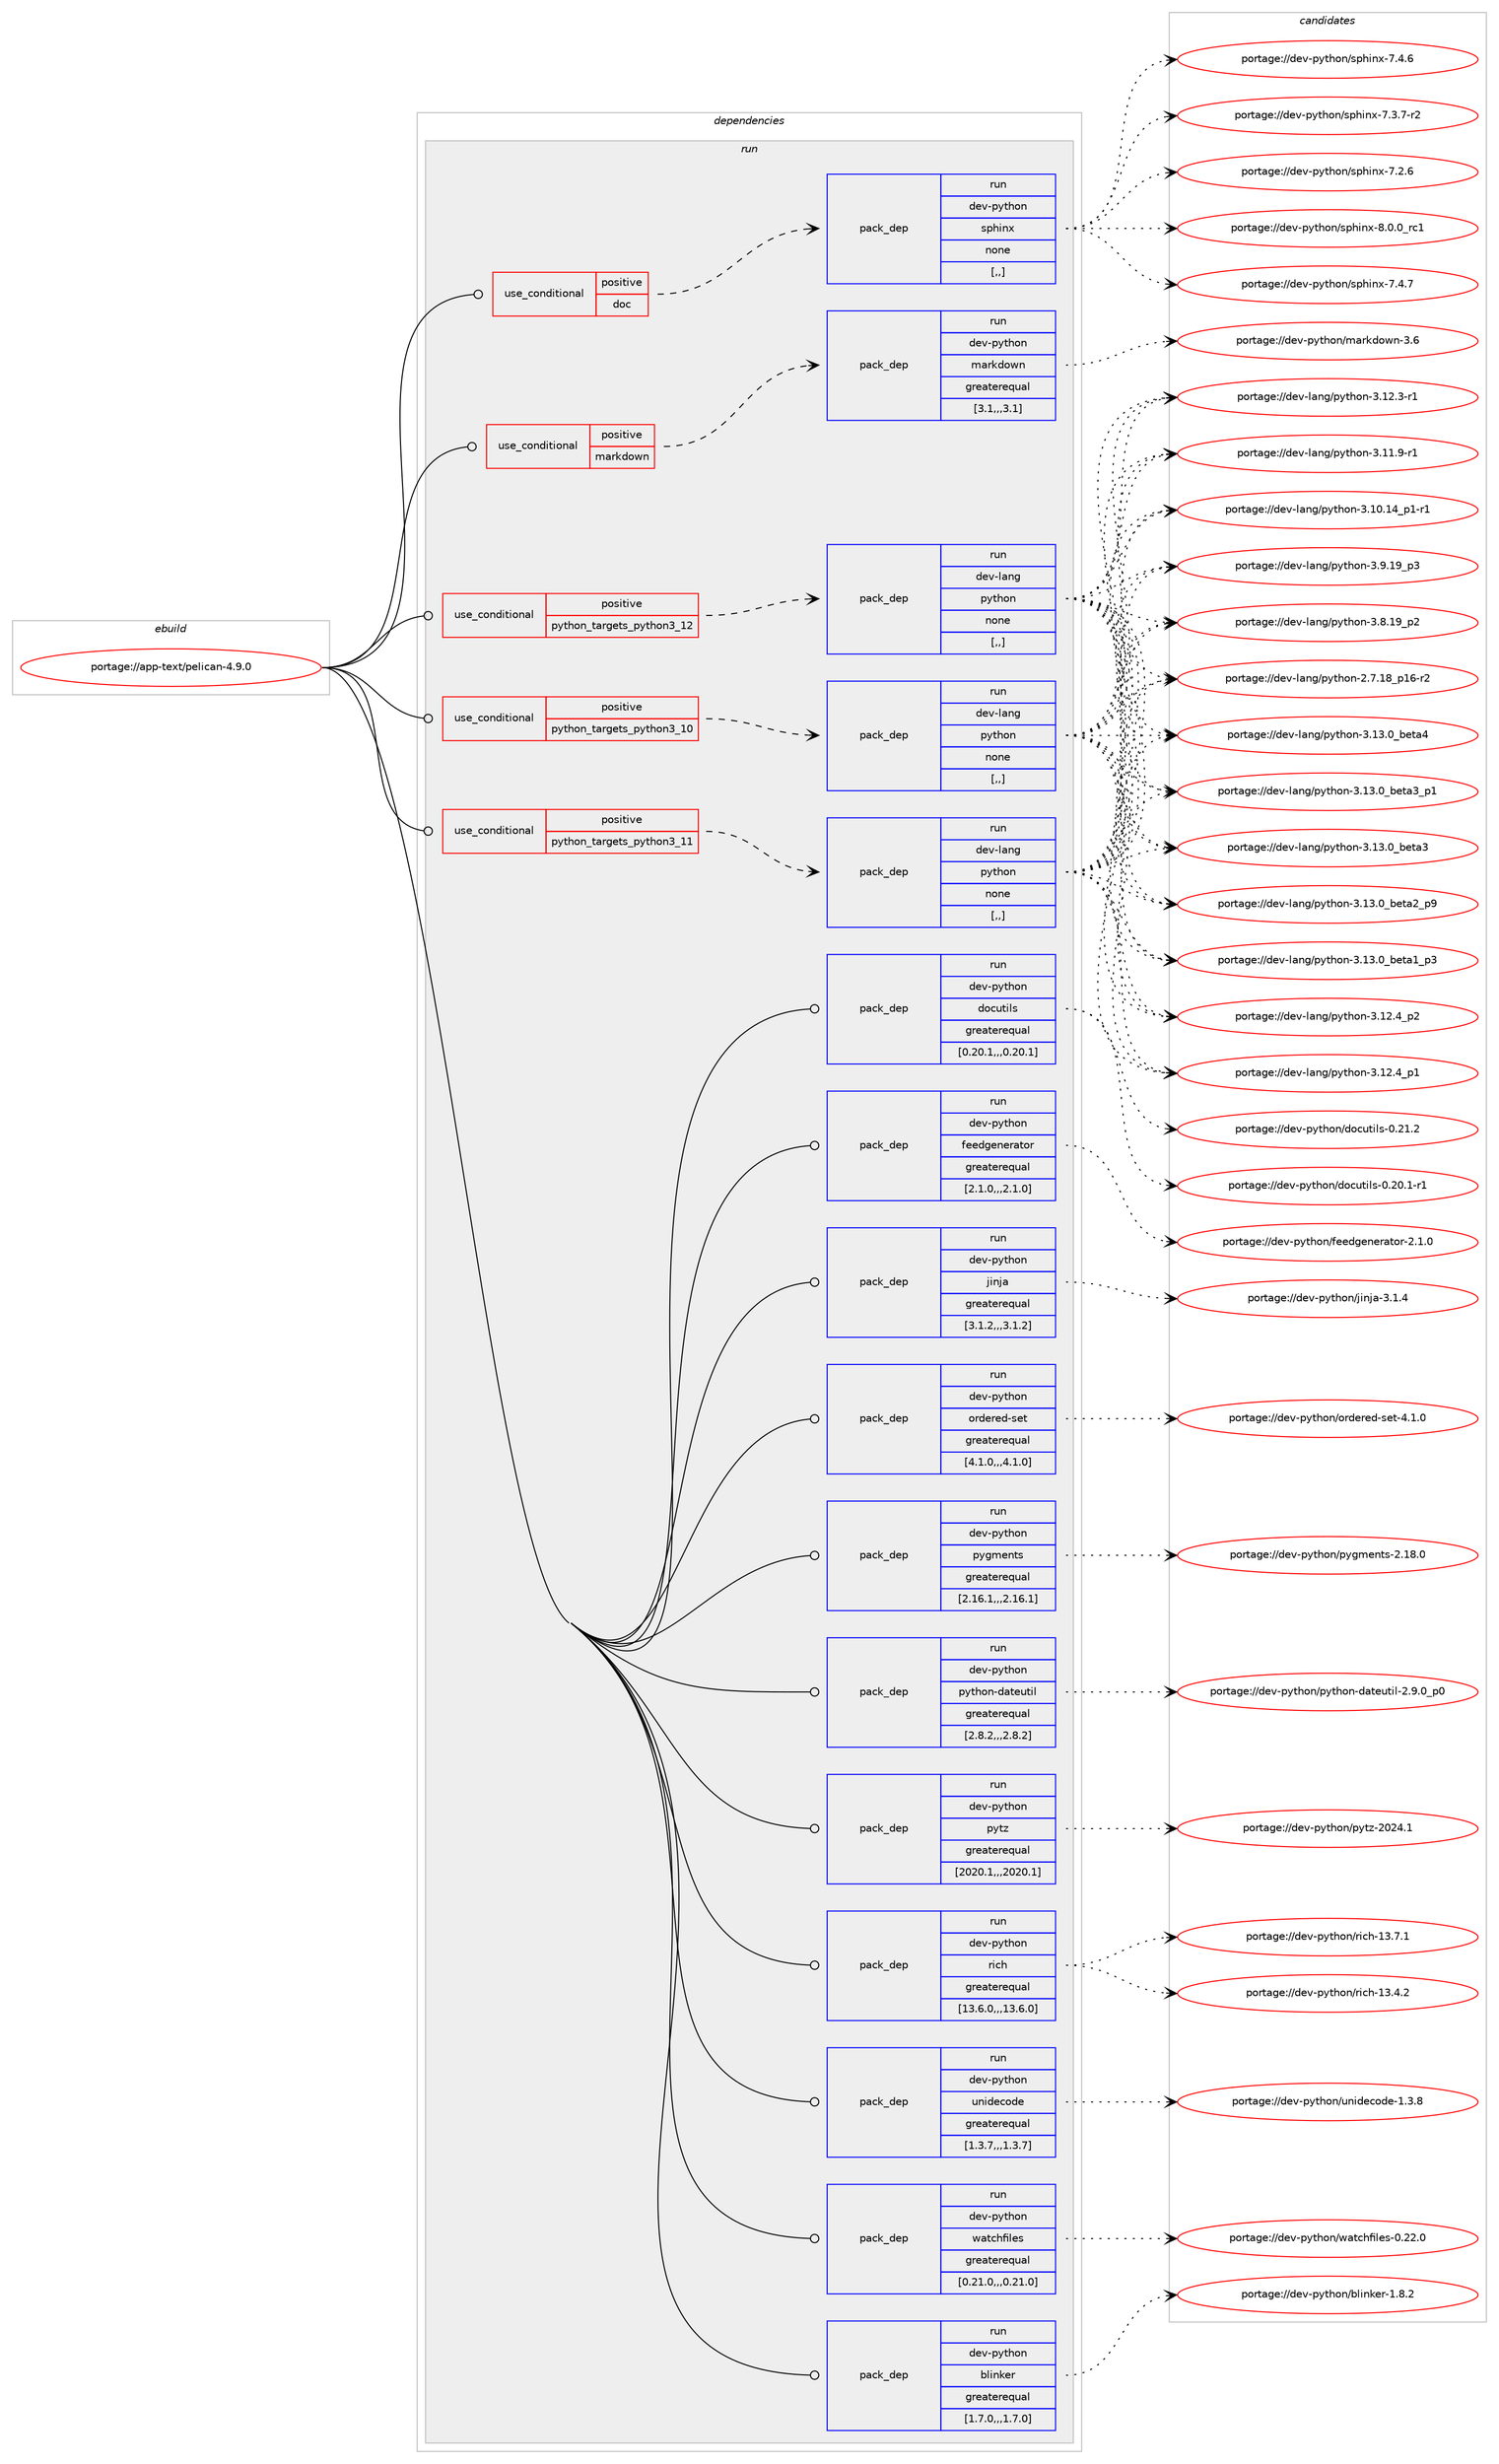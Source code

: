 digraph prolog {

# *************
# Graph options
# *************

newrank=true;
concentrate=true;
compound=true;
graph [rankdir=LR,fontname=Helvetica,fontsize=10,ranksep=1.5];#, ranksep=2.5, nodesep=0.2];
edge  [arrowhead=vee];
node  [fontname=Helvetica,fontsize=10];

# **********
# The ebuild
# **********

subgraph cluster_leftcol {
color=gray;
label=<<i>ebuild</i>>;
id [label="portage://app-text/pelican-4.9.0", color=red, width=4, href="../app-text/pelican-4.9.0.svg"];
}

# ****************
# The dependencies
# ****************

subgraph cluster_midcol {
color=gray;
label=<<i>dependencies</i>>;
subgraph cluster_compile {
fillcolor="#eeeeee";
style=filled;
label=<<i>compile</i>>;
}
subgraph cluster_compileandrun {
fillcolor="#eeeeee";
style=filled;
label=<<i>compile and run</i>>;
}
subgraph cluster_run {
fillcolor="#eeeeee";
style=filled;
label=<<i>run</i>>;
subgraph cond15585 {
dependency58398 [label=<<TABLE BORDER="0" CELLBORDER="1" CELLSPACING="0" CELLPADDING="4"><TR><TD ROWSPAN="3" CELLPADDING="10">use_conditional</TD></TR><TR><TD>positive</TD></TR><TR><TD>doc</TD></TR></TABLE>>, shape=none, color=red];
subgraph pack42302 {
dependency58399 [label=<<TABLE BORDER="0" CELLBORDER="1" CELLSPACING="0" CELLPADDING="4" WIDTH="220"><TR><TD ROWSPAN="6" CELLPADDING="30">pack_dep</TD></TR><TR><TD WIDTH="110">run</TD></TR><TR><TD>dev-python</TD></TR><TR><TD>sphinx</TD></TR><TR><TD>none</TD></TR><TR><TD>[,,]</TD></TR></TABLE>>, shape=none, color=blue];
}
dependency58398:e -> dependency58399:w [weight=20,style="dashed",arrowhead="vee"];
}
id:e -> dependency58398:w [weight=20,style="solid",arrowhead="odot"];
subgraph cond15586 {
dependency58400 [label=<<TABLE BORDER="0" CELLBORDER="1" CELLSPACING="0" CELLPADDING="4"><TR><TD ROWSPAN="3" CELLPADDING="10">use_conditional</TD></TR><TR><TD>positive</TD></TR><TR><TD>markdown</TD></TR></TABLE>>, shape=none, color=red];
subgraph pack42303 {
dependency58401 [label=<<TABLE BORDER="0" CELLBORDER="1" CELLSPACING="0" CELLPADDING="4" WIDTH="220"><TR><TD ROWSPAN="6" CELLPADDING="30">pack_dep</TD></TR><TR><TD WIDTH="110">run</TD></TR><TR><TD>dev-python</TD></TR><TR><TD>markdown</TD></TR><TR><TD>greaterequal</TD></TR><TR><TD>[3.1,,,3.1]</TD></TR></TABLE>>, shape=none, color=blue];
}
dependency58400:e -> dependency58401:w [weight=20,style="dashed",arrowhead="vee"];
}
id:e -> dependency58400:w [weight=20,style="solid",arrowhead="odot"];
subgraph cond15587 {
dependency58402 [label=<<TABLE BORDER="0" CELLBORDER="1" CELLSPACING="0" CELLPADDING="4"><TR><TD ROWSPAN="3" CELLPADDING="10">use_conditional</TD></TR><TR><TD>positive</TD></TR><TR><TD>python_targets_python3_10</TD></TR></TABLE>>, shape=none, color=red];
subgraph pack42304 {
dependency58403 [label=<<TABLE BORDER="0" CELLBORDER="1" CELLSPACING="0" CELLPADDING="4" WIDTH="220"><TR><TD ROWSPAN="6" CELLPADDING="30">pack_dep</TD></TR><TR><TD WIDTH="110">run</TD></TR><TR><TD>dev-lang</TD></TR><TR><TD>python</TD></TR><TR><TD>none</TD></TR><TR><TD>[,,]</TD></TR></TABLE>>, shape=none, color=blue];
}
dependency58402:e -> dependency58403:w [weight=20,style="dashed",arrowhead="vee"];
}
id:e -> dependency58402:w [weight=20,style="solid",arrowhead="odot"];
subgraph cond15588 {
dependency58404 [label=<<TABLE BORDER="0" CELLBORDER="1" CELLSPACING="0" CELLPADDING="4"><TR><TD ROWSPAN="3" CELLPADDING="10">use_conditional</TD></TR><TR><TD>positive</TD></TR><TR><TD>python_targets_python3_11</TD></TR></TABLE>>, shape=none, color=red];
subgraph pack42305 {
dependency58405 [label=<<TABLE BORDER="0" CELLBORDER="1" CELLSPACING="0" CELLPADDING="4" WIDTH="220"><TR><TD ROWSPAN="6" CELLPADDING="30">pack_dep</TD></TR><TR><TD WIDTH="110">run</TD></TR><TR><TD>dev-lang</TD></TR><TR><TD>python</TD></TR><TR><TD>none</TD></TR><TR><TD>[,,]</TD></TR></TABLE>>, shape=none, color=blue];
}
dependency58404:e -> dependency58405:w [weight=20,style="dashed",arrowhead="vee"];
}
id:e -> dependency58404:w [weight=20,style="solid",arrowhead="odot"];
subgraph cond15589 {
dependency58406 [label=<<TABLE BORDER="0" CELLBORDER="1" CELLSPACING="0" CELLPADDING="4"><TR><TD ROWSPAN="3" CELLPADDING="10">use_conditional</TD></TR><TR><TD>positive</TD></TR><TR><TD>python_targets_python3_12</TD></TR></TABLE>>, shape=none, color=red];
subgraph pack42306 {
dependency58407 [label=<<TABLE BORDER="0" CELLBORDER="1" CELLSPACING="0" CELLPADDING="4" WIDTH="220"><TR><TD ROWSPAN="6" CELLPADDING="30">pack_dep</TD></TR><TR><TD WIDTH="110">run</TD></TR><TR><TD>dev-lang</TD></TR><TR><TD>python</TD></TR><TR><TD>none</TD></TR><TR><TD>[,,]</TD></TR></TABLE>>, shape=none, color=blue];
}
dependency58406:e -> dependency58407:w [weight=20,style="dashed",arrowhead="vee"];
}
id:e -> dependency58406:w [weight=20,style="solid",arrowhead="odot"];
subgraph pack42307 {
dependency58408 [label=<<TABLE BORDER="0" CELLBORDER="1" CELLSPACING="0" CELLPADDING="4" WIDTH="220"><TR><TD ROWSPAN="6" CELLPADDING="30">pack_dep</TD></TR><TR><TD WIDTH="110">run</TD></TR><TR><TD>dev-python</TD></TR><TR><TD>blinker</TD></TR><TR><TD>greaterequal</TD></TR><TR><TD>[1.7.0,,,1.7.0]</TD></TR></TABLE>>, shape=none, color=blue];
}
id:e -> dependency58408:w [weight=20,style="solid",arrowhead="odot"];
subgraph pack42308 {
dependency58409 [label=<<TABLE BORDER="0" CELLBORDER="1" CELLSPACING="0" CELLPADDING="4" WIDTH="220"><TR><TD ROWSPAN="6" CELLPADDING="30">pack_dep</TD></TR><TR><TD WIDTH="110">run</TD></TR><TR><TD>dev-python</TD></TR><TR><TD>docutils</TD></TR><TR><TD>greaterequal</TD></TR><TR><TD>[0.20.1,,,0.20.1]</TD></TR></TABLE>>, shape=none, color=blue];
}
id:e -> dependency58409:w [weight=20,style="solid",arrowhead="odot"];
subgraph pack42309 {
dependency58410 [label=<<TABLE BORDER="0" CELLBORDER="1" CELLSPACING="0" CELLPADDING="4" WIDTH="220"><TR><TD ROWSPAN="6" CELLPADDING="30">pack_dep</TD></TR><TR><TD WIDTH="110">run</TD></TR><TR><TD>dev-python</TD></TR><TR><TD>feedgenerator</TD></TR><TR><TD>greaterequal</TD></TR><TR><TD>[2.1.0,,,2.1.0]</TD></TR></TABLE>>, shape=none, color=blue];
}
id:e -> dependency58410:w [weight=20,style="solid",arrowhead="odot"];
subgraph pack42310 {
dependency58411 [label=<<TABLE BORDER="0" CELLBORDER="1" CELLSPACING="0" CELLPADDING="4" WIDTH="220"><TR><TD ROWSPAN="6" CELLPADDING="30">pack_dep</TD></TR><TR><TD WIDTH="110">run</TD></TR><TR><TD>dev-python</TD></TR><TR><TD>jinja</TD></TR><TR><TD>greaterequal</TD></TR><TR><TD>[3.1.2,,,3.1.2]</TD></TR></TABLE>>, shape=none, color=blue];
}
id:e -> dependency58411:w [weight=20,style="solid",arrowhead="odot"];
subgraph pack42311 {
dependency58412 [label=<<TABLE BORDER="0" CELLBORDER="1" CELLSPACING="0" CELLPADDING="4" WIDTH="220"><TR><TD ROWSPAN="6" CELLPADDING="30">pack_dep</TD></TR><TR><TD WIDTH="110">run</TD></TR><TR><TD>dev-python</TD></TR><TR><TD>ordered-set</TD></TR><TR><TD>greaterequal</TD></TR><TR><TD>[4.1.0,,,4.1.0]</TD></TR></TABLE>>, shape=none, color=blue];
}
id:e -> dependency58412:w [weight=20,style="solid",arrowhead="odot"];
subgraph pack42312 {
dependency58413 [label=<<TABLE BORDER="0" CELLBORDER="1" CELLSPACING="0" CELLPADDING="4" WIDTH="220"><TR><TD ROWSPAN="6" CELLPADDING="30">pack_dep</TD></TR><TR><TD WIDTH="110">run</TD></TR><TR><TD>dev-python</TD></TR><TR><TD>pygments</TD></TR><TR><TD>greaterequal</TD></TR><TR><TD>[2.16.1,,,2.16.1]</TD></TR></TABLE>>, shape=none, color=blue];
}
id:e -> dependency58413:w [weight=20,style="solid",arrowhead="odot"];
subgraph pack42313 {
dependency58414 [label=<<TABLE BORDER="0" CELLBORDER="1" CELLSPACING="0" CELLPADDING="4" WIDTH="220"><TR><TD ROWSPAN="6" CELLPADDING="30">pack_dep</TD></TR><TR><TD WIDTH="110">run</TD></TR><TR><TD>dev-python</TD></TR><TR><TD>python-dateutil</TD></TR><TR><TD>greaterequal</TD></TR><TR><TD>[2.8.2,,,2.8.2]</TD></TR></TABLE>>, shape=none, color=blue];
}
id:e -> dependency58414:w [weight=20,style="solid",arrowhead="odot"];
subgraph pack42314 {
dependency58415 [label=<<TABLE BORDER="0" CELLBORDER="1" CELLSPACING="0" CELLPADDING="4" WIDTH="220"><TR><TD ROWSPAN="6" CELLPADDING="30">pack_dep</TD></TR><TR><TD WIDTH="110">run</TD></TR><TR><TD>dev-python</TD></TR><TR><TD>pytz</TD></TR><TR><TD>greaterequal</TD></TR><TR><TD>[2020.1,,,2020.1]</TD></TR></TABLE>>, shape=none, color=blue];
}
id:e -> dependency58415:w [weight=20,style="solid",arrowhead="odot"];
subgraph pack42315 {
dependency58416 [label=<<TABLE BORDER="0" CELLBORDER="1" CELLSPACING="0" CELLPADDING="4" WIDTH="220"><TR><TD ROWSPAN="6" CELLPADDING="30">pack_dep</TD></TR><TR><TD WIDTH="110">run</TD></TR><TR><TD>dev-python</TD></TR><TR><TD>rich</TD></TR><TR><TD>greaterequal</TD></TR><TR><TD>[13.6.0,,,13.6.0]</TD></TR></TABLE>>, shape=none, color=blue];
}
id:e -> dependency58416:w [weight=20,style="solid",arrowhead="odot"];
subgraph pack42316 {
dependency58417 [label=<<TABLE BORDER="0" CELLBORDER="1" CELLSPACING="0" CELLPADDING="4" WIDTH="220"><TR><TD ROWSPAN="6" CELLPADDING="30">pack_dep</TD></TR><TR><TD WIDTH="110">run</TD></TR><TR><TD>dev-python</TD></TR><TR><TD>unidecode</TD></TR><TR><TD>greaterequal</TD></TR><TR><TD>[1.3.7,,,1.3.7]</TD></TR></TABLE>>, shape=none, color=blue];
}
id:e -> dependency58417:w [weight=20,style="solid",arrowhead="odot"];
subgraph pack42317 {
dependency58418 [label=<<TABLE BORDER="0" CELLBORDER="1" CELLSPACING="0" CELLPADDING="4" WIDTH="220"><TR><TD ROWSPAN="6" CELLPADDING="30">pack_dep</TD></TR><TR><TD WIDTH="110">run</TD></TR><TR><TD>dev-python</TD></TR><TR><TD>watchfiles</TD></TR><TR><TD>greaterequal</TD></TR><TR><TD>[0.21.0,,,0.21.0]</TD></TR></TABLE>>, shape=none, color=blue];
}
id:e -> dependency58418:w [weight=20,style="solid",arrowhead="odot"];
}
}

# **************
# The candidates
# **************

subgraph cluster_choices {
rank=same;
color=gray;
label=<<i>candidates</i>>;

subgraph choice42302 {
color=black;
nodesep=1;
choice1001011184511212111610411111047115112104105110120455646484648951149949 [label="portage://dev-python/sphinx-8.0.0_rc1", color=red, width=4,href="../dev-python/sphinx-8.0.0_rc1.svg"];
choice1001011184511212111610411111047115112104105110120455546524655 [label="portage://dev-python/sphinx-7.4.7", color=red, width=4,href="../dev-python/sphinx-7.4.7.svg"];
choice1001011184511212111610411111047115112104105110120455546524654 [label="portage://dev-python/sphinx-7.4.6", color=red, width=4,href="../dev-python/sphinx-7.4.6.svg"];
choice10010111845112121116104111110471151121041051101204555465146554511450 [label="portage://dev-python/sphinx-7.3.7-r2", color=red, width=4,href="../dev-python/sphinx-7.3.7-r2.svg"];
choice1001011184511212111610411111047115112104105110120455546504654 [label="portage://dev-python/sphinx-7.2.6", color=red, width=4,href="../dev-python/sphinx-7.2.6.svg"];
dependency58399:e -> choice1001011184511212111610411111047115112104105110120455646484648951149949:w [style=dotted,weight="100"];
dependency58399:e -> choice1001011184511212111610411111047115112104105110120455546524655:w [style=dotted,weight="100"];
dependency58399:e -> choice1001011184511212111610411111047115112104105110120455546524654:w [style=dotted,weight="100"];
dependency58399:e -> choice10010111845112121116104111110471151121041051101204555465146554511450:w [style=dotted,weight="100"];
dependency58399:e -> choice1001011184511212111610411111047115112104105110120455546504654:w [style=dotted,weight="100"];
}
subgraph choice42303 {
color=black;
nodesep=1;
choice10010111845112121116104111110471099711410710011111911045514654 [label="portage://dev-python/markdown-3.6", color=red, width=4,href="../dev-python/markdown-3.6.svg"];
dependency58401:e -> choice10010111845112121116104111110471099711410710011111911045514654:w [style=dotted,weight="100"];
}
subgraph choice42304 {
color=black;
nodesep=1;
choice1001011184510897110103471121211161041111104551464951464895981011169752 [label="portage://dev-lang/python-3.13.0_beta4", color=red, width=4,href="../dev-lang/python-3.13.0_beta4.svg"];
choice10010111845108971101034711212111610411111045514649514648959810111697519511249 [label="portage://dev-lang/python-3.13.0_beta3_p1", color=red, width=4,href="../dev-lang/python-3.13.0_beta3_p1.svg"];
choice1001011184510897110103471121211161041111104551464951464895981011169751 [label="portage://dev-lang/python-3.13.0_beta3", color=red, width=4,href="../dev-lang/python-3.13.0_beta3.svg"];
choice10010111845108971101034711212111610411111045514649514648959810111697509511257 [label="portage://dev-lang/python-3.13.0_beta2_p9", color=red, width=4,href="../dev-lang/python-3.13.0_beta2_p9.svg"];
choice10010111845108971101034711212111610411111045514649514648959810111697499511251 [label="portage://dev-lang/python-3.13.0_beta1_p3", color=red, width=4,href="../dev-lang/python-3.13.0_beta1_p3.svg"];
choice100101118451089711010347112121116104111110455146495046529511250 [label="portage://dev-lang/python-3.12.4_p2", color=red, width=4,href="../dev-lang/python-3.12.4_p2.svg"];
choice100101118451089711010347112121116104111110455146495046529511249 [label="portage://dev-lang/python-3.12.4_p1", color=red, width=4,href="../dev-lang/python-3.12.4_p1.svg"];
choice100101118451089711010347112121116104111110455146495046514511449 [label="portage://dev-lang/python-3.12.3-r1", color=red, width=4,href="../dev-lang/python-3.12.3-r1.svg"];
choice100101118451089711010347112121116104111110455146494946574511449 [label="portage://dev-lang/python-3.11.9-r1", color=red, width=4,href="../dev-lang/python-3.11.9-r1.svg"];
choice100101118451089711010347112121116104111110455146494846495295112494511449 [label="portage://dev-lang/python-3.10.14_p1-r1", color=red, width=4,href="../dev-lang/python-3.10.14_p1-r1.svg"];
choice100101118451089711010347112121116104111110455146574649579511251 [label="portage://dev-lang/python-3.9.19_p3", color=red, width=4,href="../dev-lang/python-3.9.19_p3.svg"];
choice100101118451089711010347112121116104111110455146564649579511250 [label="portage://dev-lang/python-3.8.19_p2", color=red, width=4,href="../dev-lang/python-3.8.19_p2.svg"];
choice100101118451089711010347112121116104111110455046554649569511249544511450 [label="portage://dev-lang/python-2.7.18_p16-r2", color=red, width=4,href="../dev-lang/python-2.7.18_p16-r2.svg"];
dependency58403:e -> choice1001011184510897110103471121211161041111104551464951464895981011169752:w [style=dotted,weight="100"];
dependency58403:e -> choice10010111845108971101034711212111610411111045514649514648959810111697519511249:w [style=dotted,weight="100"];
dependency58403:e -> choice1001011184510897110103471121211161041111104551464951464895981011169751:w [style=dotted,weight="100"];
dependency58403:e -> choice10010111845108971101034711212111610411111045514649514648959810111697509511257:w [style=dotted,weight="100"];
dependency58403:e -> choice10010111845108971101034711212111610411111045514649514648959810111697499511251:w [style=dotted,weight="100"];
dependency58403:e -> choice100101118451089711010347112121116104111110455146495046529511250:w [style=dotted,weight="100"];
dependency58403:e -> choice100101118451089711010347112121116104111110455146495046529511249:w [style=dotted,weight="100"];
dependency58403:e -> choice100101118451089711010347112121116104111110455146495046514511449:w [style=dotted,weight="100"];
dependency58403:e -> choice100101118451089711010347112121116104111110455146494946574511449:w [style=dotted,weight="100"];
dependency58403:e -> choice100101118451089711010347112121116104111110455146494846495295112494511449:w [style=dotted,weight="100"];
dependency58403:e -> choice100101118451089711010347112121116104111110455146574649579511251:w [style=dotted,weight="100"];
dependency58403:e -> choice100101118451089711010347112121116104111110455146564649579511250:w [style=dotted,weight="100"];
dependency58403:e -> choice100101118451089711010347112121116104111110455046554649569511249544511450:w [style=dotted,weight="100"];
}
subgraph choice42305 {
color=black;
nodesep=1;
choice1001011184510897110103471121211161041111104551464951464895981011169752 [label="portage://dev-lang/python-3.13.0_beta4", color=red, width=4,href="../dev-lang/python-3.13.0_beta4.svg"];
choice10010111845108971101034711212111610411111045514649514648959810111697519511249 [label="portage://dev-lang/python-3.13.0_beta3_p1", color=red, width=4,href="../dev-lang/python-3.13.0_beta3_p1.svg"];
choice1001011184510897110103471121211161041111104551464951464895981011169751 [label="portage://dev-lang/python-3.13.0_beta3", color=red, width=4,href="../dev-lang/python-3.13.0_beta3.svg"];
choice10010111845108971101034711212111610411111045514649514648959810111697509511257 [label="portage://dev-lang/python-3.13.0_beta2_p9", color=red, width=4,href="../dev-lang/python-3.13.0_beta2_p9.svg"];
choice10010111845108971101034711212111610411111045514649514648959810111697499511251 [label="portage://dev-lang/python-3.13.0_beta1_p3", color=red, width=4,href="../dev-lang/python-3.13.0_beta1_p3.svg"];
choice100101118451089711010347112121116104111110455146495046529511250 [label="portage://dev-lang/python-3.12.4_p2", color=red, width=4,href="../dev-lang/python-3.12.4_p2.svg"];
choice100101118451089711010347112121116104111110455146495046529511249 [label="portage://dev-lang/python-3.12.4_p1", color=red, width=4,href="../dev-lang/python-3.12.4_p1.svg"];
choice100101118451089711010347112121116104111110455146495046514511449 [label="portage://dev-lang/python-3.12.3-r1", color=red, width=4,href="../dev-lang/python-3.12.3-r1.svg"];
choice100101118451089711010347112121116104111110455146494946574511449 [label="portage://dev-lang/python-3.11.9-r1", color=red, width=4,href="../dev-lang/python-3.11.9-r1.svg"];
choice100101118451089711010347112121116104111110455146494846495295112494511449 [label="portage://dev-lang/python-3.10.14_p1-r1", color=red, width=4,href="../dev-lang/python-3.10.14_p1-r1.svg"];
choice100101118451089711010347112121116104111110455146574649579511251 [label="portage://dev-lang/python-3.9.19_p3", color=red, width=4,href="../dev-lang/python-3.9.19_p3.svg"];
choice100101118451089711010347112121116104111110455146564649579511250 [label="portage://dev-lang/python-3.8.19_p2", color=red, width=4,href="../dev-lang/python-3.8.19_p2.svg"];
choice100101118451089711010347112121116104111110455046554649569511249544511450 [label="portage://dev-lang/python-2.7.18_p16-r2", color=red, width=4,href="../dev-lang/python-2.7.18_p16-r2.svg"];
dependency58405:e -> choice1001011184510897110103471121211161041111104551464951464895981011169752:w [style=dotted,weight="100"];
dependency58405:e -> choice10010111845108971101034711212111610411111045514649514648959810111697519511249:w [style=dotted,weight="100"];
dependency58405:e -> choice1001011184510897110103471121211161041111104551464951464895981011169751:w [style=dotted,weight="100"];
dependency58405:e -> choice10010111845108971101034711212111610411111045514649514648959810111697509511257:w [style=dotted,weight="100"];
dependency58405:e -> choice10010111845108971101034711212111610411111045514649514648959810111697499511251:w [style=dotted,weight="100"];
dependency58405:e -> choice100101118451089711010347112121116104111110455146495046529511250:w [style=dotted,weight="100"];
dependency58405:e -> choice100101118451089711010347112121116104111110455146495046529511249:w [style=dotted,weight="100"];
dependency58405:e -> choice100101118451089711010347112121116104111110455146495046514511449:w [style=dotted,weight="100"];
dependency58405:e -> choice100101118451089711010347112121116104111110455146494946574511449:w [style=dotted,weight="100"];
dependency58405:e -> choice100101118451089711010347112121116104111110455146494846495295112494511449:w [style=dotted,weight="100"];
dependency58405:e -> choice100101118451089711010347112121116104111110455146574649579511251:w [style=dotted,weight="100"];
dependency58405:e -> choice100101118451089711010347112121116104111110455146564649579511250:w [style=dotted,weight="100"];
dependency58405:e -> choice100101118451089711010347112121116104111110455046554649569511249544511450:w [style=dotted,weight="100"];
}
subgraph choice42306 {
color=black;
nodesep=1;
choice1001011184510897110103471121211161041111104551464951464895981011169752 [label="portage://dev-lang/python-3.13.0_beta4", color=red, width=4,href="../dev-lang/python-3.13.0_beta4.svg"];
choice10010111845108971101034711212111610411111045514649514648959810111697519511249 [label="portage://dev-lang/python-3.13.0_beta3_p1", color=red, width=4,href="../dev-lang/python-3.13.0_beta3_p1.svg"];
choice1001011184510897110103471121211161041111104551464951464895981011169751 [label="portage://dev-lang/python-3.13.0_beta3", color=red, width=4,href="../dev-lang/python-3.13.0_beta3.svg"];
choice10010111845108971101034711212111610411111045514649514648959810111697509511257 [label="portage://dev-lang/python-3.13.0_beta2_p9", color=red, width=4,href="../dev-lang/python-3.13.0_beta2_p9.svg"];
choice10010111845108971101034711212111610411111045514649514648959810111697499511251 [label="portage://dev-lang/python-3.13.0_beta1_p3", color=red, width=4,href="../dev-lang/python-3.13.0_beta1_p3.svg"];
choice100101118451089711010347112121116104111110455146495046529511250 [label="portage://dev-lang/python-3.12.4_p2", color=red, width=4,href="../dev-lang/python-3.12.4_p2.svg"];
choice100101118451089711010347112121116104111110455146495046529511249 [label="portage://dev-lang/python-3.12.4_p1", color=red, width=4,href="../dev-lang/python-3.12.4_p1.svg"];
choice100101118451089711010347112121116104111110455146495046514511449 [label="portage://dev-lang/python-3.12.3-r1", color=red, width=4,href="../dev-lang/python-3.12.3-r1.svg"];
choice100101118451089711010347112121116104111110455146494946574511449 [label="portage://dev-lang/python-3.11.9-r1", color=red, width=4,href="../dev-lang/python-3.11.9-r1.svg"];
choice100101118451089711010347112121116104111110455146494846495295112494511449 [label="portage://dev-lang/python-3.10.14_p1-r1", color=red, width=4,href="../dev-lang/python-3.10.14_p1-r1.svg"];
choice100101118451089711010347112121116104111110455146574649579511251 [label="portage://dev-lang/python-3.9.19_p3", color=red, width=4,href="../dev-lang/python-3.9.19_p3.svg"];
choice100101118451089711010347112121116104111110455146564649579511250 [label="portage://dev-lang/python-3.8.19_p2", color=red, width=4,href="../dev-lang/python-3.8.19_p2.svg"];
choice100101118451089711010347112121116104111110455046554649569511249544511450 [label="portage://dev-lang/python-2.7.18_p16-r2", color=red, width=4,href="../dev-lang/python-2.7.18_p16-r2.svg"];
dependency58407:e -> choice1001011184510897110103471121211161041111104551464951464895981011169752:w [style=dotted,weight="100"];
dependency58407:e -> choice10010111845108971101034711212111610411111045514649514648959810111697519511249:w [style=dotted,weight="100"];
dependency58407:e -> choice1001011184510897110103471121211161041111104551464951464895981011169751:w [style=dotted,weight="100"];
dependency58407:e -> choice10010111845108971101034711212111610411111045514649514648959810111697509511257:w [style=dotted,weight="100"];
dependency58407:e -> choice10010111845108971101034711212111610411111045514649514648959810111697499511251:w [style=dotted,weight="100"];
dependency58407:e -> choice100101118451089711010347112121116104111110455146495046529511250:w [style=dotted,weight="100"];
dependency58407:e -> choice100101118451089711010347112121116104111110455146495046529511249:w [style=dotted,weight="100"];
dependency58407:e -> choice100101118451089711010347112121116104111110455146495046514511449:w [style=dotted,weight="100"];
dependency58407:e -> choice100101118451089711010347112121116104111110455146494946574511449:w [style=dotted,weight="100"];
dependency58407:e -> choice100101118451089711010347112121116104111110455146494846495295112494511449:w [style=dotted,weight="100"];
dependency58407:e -> choice100101118451089711010347112121116104111110455146574649579511251:w [style=dotted,weight="100"];
dependency58407:e -> choice100101118451089711010347112121116104111110455146564649579511250:w [style=dotted,weight="100"];
dependency58407:e -> choice100101118451089711010347112121116104111110455046554649569511249544511450:w [style=dotted,weight="100"];
}
subgraph choice42307 {
color=black;
nodesep=1;
choice100101118451121211161041111104798108105110107101114454946564650 [label="portage://dev-python/blinker-1.8.2", color=red, width=4,href="../dev-python/blinker-1.8.2.svg"];
dependency58408:e -> choice100101118451121211161041111104798108105110107101114454946564650:w [style=dotted,weight="100"];
}
subgraph choice42308 {
color=black;
nodesep=1;
choice10010111845112121116104111110471001119911711610510811545484650494650 [label="portage://dev-python/docutils-0.21.2", color=red, width=4,href="../dev-python/docutils-0.21.2.svg"];
choice100101118451121211161041111104710011199117116105108115454846504846494511449 [label="portage://dev-python/docutils-0.20.1-r1", color=red, width=4,href="../dev-python/docutils-0.20.1-r1.svg"];
dependency58409:e -> choice10010111845112121116104111110471001119911711610510811545484650494650:w [style=dotted,weight="100"];
dependency58409:e -> choice100101118451121211161041111104710011199117116105108115454846504846494511449:w [style=dotted,weight="100"];
}
subgraph choice42309 {
color=black;
nodesep=1;
choice100101118451121211161041111104710210110110010310111010111497116111114455046494648 [label="portage://dev-python/feedgenerator-2.1.0", color=red, width=4,href="../dev-python/feedgenerator-2.1.0.svg"];
dependency58410:e -> choice100101118451121211161041111104710210110110010310111010111497116111114455046494648:w [style=dotted,weight="100"];
}
subgraph choice42310 {
color=black;
nodesep=1;
choice100101118451121211161041111104710610511010697455146494652 [label="portage://dev-python/jinja-3.1.4", color=red, width=4,href="../dev-python/jinja-3.1.4.svg"];
dependency58411:e -> choice100101118451121211161041111104710610511010697455146494652:w [style=dotted,weight="100"];
}
subgraph choice42311 {
color=black;
nodesep=1;
choice100101118451121211161041111104711111410010111410110045115101116455246494648 [label="portage://dev-python/ordered-set-4.1.0", color=red, width=4,href="../dev-python/ordered-set-4.1.0.svg"];
dependency58412:e -> choice100101118451121211161041111104711111410010111410110045115101116455246494648:w [style=dotted,weight="100"];
}
subgraph choice42312 {
color=black;
nodesep=1;
choice100101118451121211161041111104711212110310910111011611545504649564648 [label="portage://dev-python/pygments-2.18.0", color=red, width=4,href="../dev-python/pygments-2.18.0.svg"];
dependency58413:e -> choice100101118451121211161041111104711212110310910111011611545504649564648:w [style=dotted,weight="100"];
}
subgraph choice42313 {
color=black;
nodesep=1;
choice100101118451121211161041111104711212111610411111045100971161011171161051084550465746489511248 [label="portage://dev-python/python-dateutil-2.9.0_p0", color=red, width=4,href="../dev-python/python-dateutil-2.9.0_p0.svg"];
dependency58414:e -> choice100101118451121211161041111104711212111610411111045100971161011171161051084550465746489511248:w [style=dotted,weight="100"];
}
subgraph choice42314 {
color=black;
nodesep=1;
choice100101118451121211161041111104711212111612245504850524649 [label="portage://dev-python/pytz-2024.1", color=red, width=4,href="../dev-python/pytz-2024.1.svg"];
dependency58415:e -> choice100101118451121211161041111104711212111612245504850524649:w [style=dotted,weight="100"];
}
subgraph choice42315 {
color=black;
nodesep=1;
choice10010111845112121116104111110471141059910445495146554649 [label="portage://dev-python/rich-13.7.1", color=red, width=4,href="../dev-python/rich-13.7.1.svg"];
choice10010111845112121116104111110471141059910445495146524650 [label="portage://dev-python/rich-13.4.2", color=red, width=4,href="../dev-python/rich-13.4.2.svg"];
dependency58416:e -> choice10010111845112121116104111110471141059910445495146554649:w [style=dotted,weight="100"];
dependency58416:e -> choice10010111845112121116104111110471141059910445495146524650:w [style=dotted,weight="100"];
}
subgraph choice42316 {
color=black;
nodesep=1;
choice100101118451121211161041111104711711010510010199111100101454946514656 [label="portage://dev-python/unidecode-1.3.8", color=red, width=4,href="../dev-python/unidecode-1.3.8.svg"];
dependency58417:e -> choice100101118451121211161041111104711711010510010199111100101454946514656:w [style=dotted,weight="100"];
}
subgraph choice42317 {
color=black;
nodesep=1;
choice1001011184511212111610411111047119971169910410210510810111545484650504648 [label="portage://dev-python/watchfiles-0.22.0", color=red, width=4,href="../dev-python/watchfiles-0.22.0.svg"];
dependency58418:e -> choice1001011184511212111610411111047119971169910410210510810111545484650504648:w [style=dotted,weight="100"];
}
}

}
